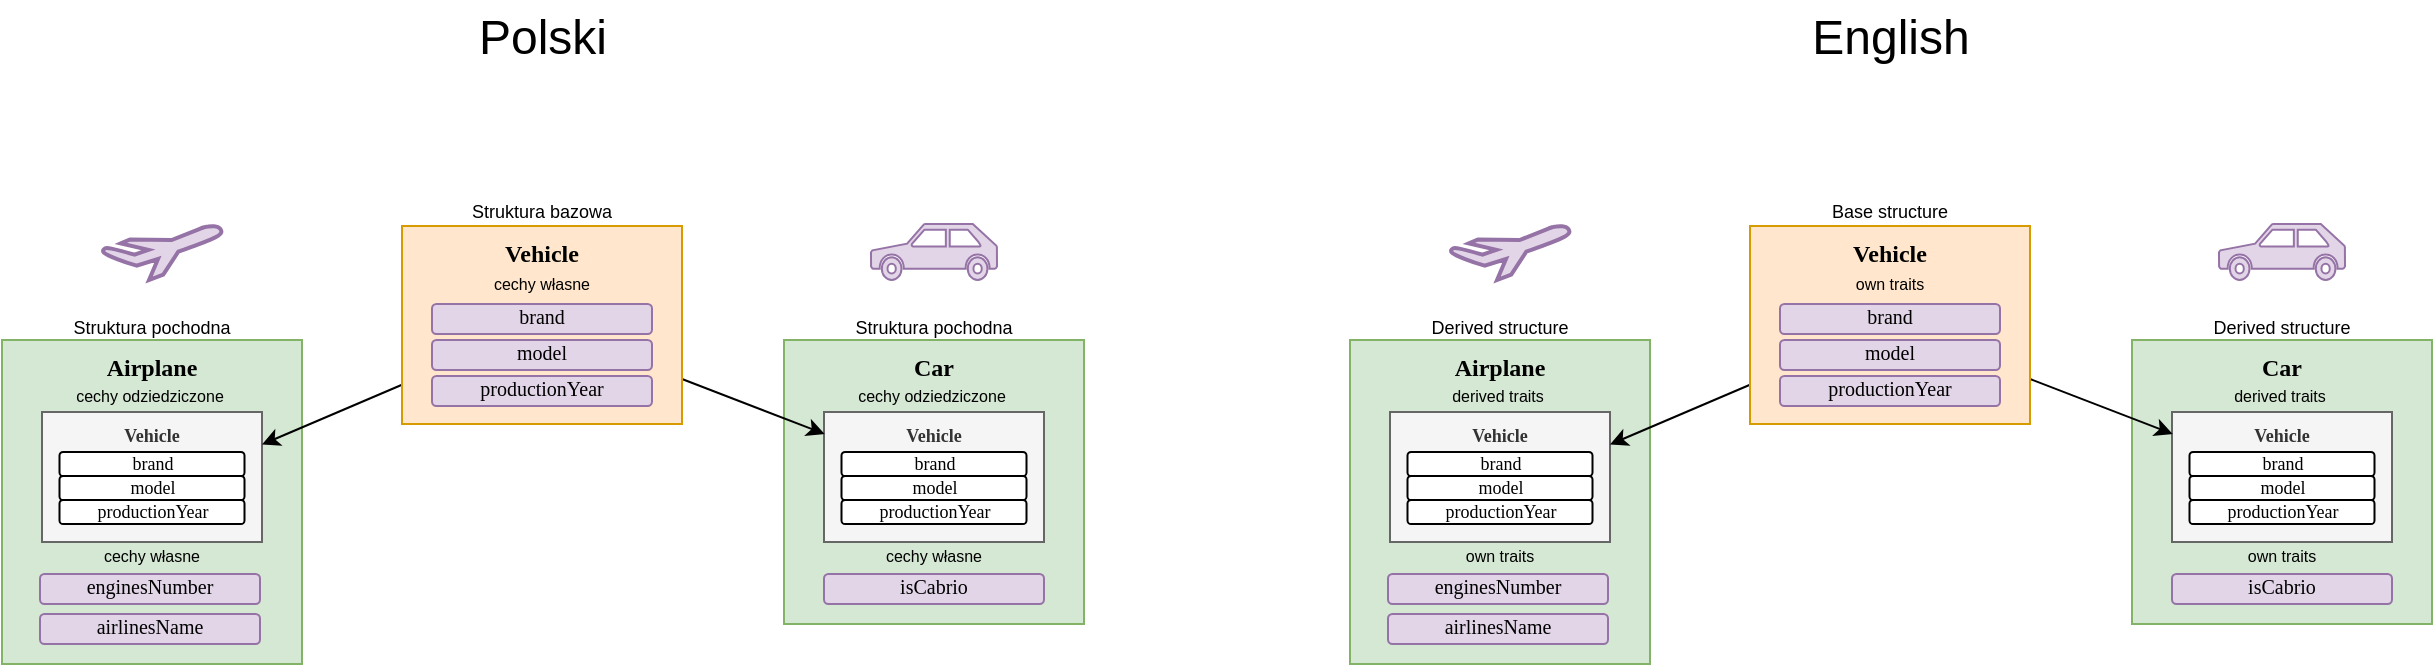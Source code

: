 <mxfile version="16.5.1" type="device"><diagram id="FA72jK3gxTCuzOSXWrVW" name="Page-1"><mxGraphModel dx="1088" dy="845" grid="0" gridSize="10" guides="1" tooltips="1" connect="1" arrows="1" fold="1" page="1" pageScale="1" pageWidth="1200" pageHeight="1920" math="0" shadow="0"><root><mxCell id="0"/><mxCell id="1" parent="0"/><mxCell id="y1GHWSQ3GuuM02xLXx7a-5" value="Car" style="rounded=0;whiteSpace=wrap;html=1;fillColor=#d5e8d4;strokeColor=#82b366;fontStyle=1;verticalAlign=top;fontFamily=Jetbrains Mono;" vertex="1" parent="1"><mxGeometry x="541" y="308" width="150" height="142" as="geometry"/></mxCell><mxCell id="y1GHWSQ3GuuM02xLXx7a-6" value="isCabrio" style="rounded=1;whiteSpace=wrap;html=1;align=center;fontFamily=Jetbrains Mono;fontSize=10;spacing=0;spacingBottom=3;fillColor=#e1d5e7;strokeColor=#9673a6;" vertex="1" parent="1"><mxGeometry x="561" y="425" width="110" height="15" as="geometry"/></mxCell><mxCell id="y1GHWSQ3GuuM02xLXx7a-19" value="" style="group" vertex="1" connectable="0" parent="1"><mxGeometry x="561" y="344" width="110" height="65" as="geometry"/></mxCell><mxCell id="y1GHWSQ3GuuM02xLXx7a-11" value="Vehicle" style="rounded=0;whiteSpace=wrap;html=1;fillColor=#f5f5f5;strokeColor=#666666;fontStyle=1;verticalAlign=top;fontFamily=Jetbrains Mono;fontSize=9;fontColor=#333333;" vertex="1" parent="y1GHWSQ3GuuM02xLXx7a-19"><mxGeometry width="110" height="65" as="geometry"/></mxCell><mxCell id="y1GHWSQ3GuuM02xLXx7a-12" value="brand" style="rounded=1;whiteSpace=wrap;html=1;align=center;fontFamily=Jetbrains Mono;fontSize=9;spacing=0;spacingBottom=0;" vertex="1" parent="y1GHWSQ3GuuM02xLXx7a-19"><mxGeometry x="8.75" y="20" width="92.5" height="12" as="geometry"/></mxCell><mxCell id="y1GHWSQ3GuuM02xLXx7a-13" value="model" style="rounded=1;whiteSpace=wrap;html=1;align=center;fontFamily=Jetbrains Mono;fontSize=9;spacing=0;spacingBottom=0;" vertex="1" parent="y1GHWSQ3GuuM02xLXx7a-19"><mxGeometry x="8.75" y="32" width="92.5" height="12" as="geometry"/></mxCell><mxCell id="y1GHWSQ3GuuM02xLXx7a-14" value="productionYear" style="rounded=1;whiteSpace=wrap;html=1;align=center;fontFamily=Jetbrains Mono;fontSize=9;spacing=0;spacingBottom=0;" vertex="1" parent="y1GHWSQ3GuuM02xLXx7a-19"><mxGeometry x="8.75" y="44" width="92.5" height="12" as="geometry"/></mxCell><mxCell id="y1GHWSQ3GuuM02xLXx7a-9" style="rounded=0;orthogonalLoop=1;jettySize=auto;html=1;fontFamily=Jetbrains Mono;fontSize=10;entryX=0.003;entryY=0.169;entryDx=0;entryDy=0;entryPerimeter=0;" edge="1" parent="1" source="y1GHWSQ3GuuM02xLXx7a-1" target="y1GHWSQ3GuuM02xLXx7a-11"><mxGeometry relative="1" as="geometry"><mxPoint x="560" y="370" as="targetPoint"/></mxGeometry></mxCell><mxCell id="y1GHWSQ3GuuM02xLXx7a-21" value="Struktura pochodna" style="text;html=1;strokeColor=none;fillColor=none;align=center;verticalAlign=middle;whiteSpace=wrap;rounded=0;fontFamily=Helvetica;fontSize=9;" vertex="1" parent="1"><mxGeometry x="561" y="295" width="110" height="13" as="geometry"/></mxCell><mxCell id="y1GHWSQ3GuuM02xLXx7a-22" value="cechy odziedziczone" style="text;html=1;strokeColor=none;fillColor=none;align=center;verticalAlign=middle;whiteSpace=wrap;rounded=0;fontFamily=Helvetica;fontSize=8;" vertex="1" parent="1"><mxGeometry x="560" y="331" width="110" height="9" as="geometry"/></mxCell><mxCell id="y1GHWSQ3GuuM02xLXx7a-23" value="cechy własne" style="text;html=1;strokeColor=none;fillColor=none;align=center;verticalAlign=middle;whiteSpace=wrap;rounded=0;fontFamily=Helvetica;fontSize=8;" vertex="1" parent="1"><mxGeometry x="561" y="410" width="110" height="11" as="geometry"/></mxCell><mxCell id="y1GHWSQ3GuuM02xLXx7a-24" value="Struktura bazowa" style="text;html=1;strokeColor=none;fillColor=none;align=center;verticalAlign=middle;whiteSpace=wrap;rounded=0;fontFamily=Helvetica;fontSize=9;" vertex="1" parent="1"><mxGeometry x="365" y="237" width="110" height="13" as="geometry"/></mxCell><mxCell id="y1GHWSQ3GuuM02xLXx7a-27" value="" style="shape=mxgraph.signs.transportation.car_3;html=1;pointerEvents=1;fillColor=#e1d5e7;strokeColor=#9673a6;verticalLabelPosition=bottom;verticalAlign=top;align=center;fontFamily=Helvetica;fontSize=9;" vertex="1" parent="1"><mxGeometry x="584.5" y="250" width="63" height="28" as="geometry"/></mxCell><mxCell id="y1GHWSQ3GuuM02xLXx7a-29" value="Airplane" style="rounded=0;whiteSpace=wrap;html=1;fillColor=#d5e8d4;strokeColor=#82b366;fontStyle=1;verticalAlign=top;fontFamily=Jetbrains Mono;" vertex="1" parent="1"><mxGeometry x="150" y="308" width="150" height="162" as="geometry"/></mxCell><mxCell id="y1GHWSQ3GuuM02xLXx7a-30" value="airlinesName" style="rounded=1;whiteSpace=wrap;html=1;align=center;fontFamily=Jetbrains Mono;fontSize=10;spacing=0;spacingBottom=3;fillColor=#e1d5e7;strokeColor=#9673a6;" vertex="1" parent="1"><mxGeometry x="169" y="445" width="110" height="15" as="geometry"/></mxCell><mxCell id="y1GHWSQ3GuuM02xLXx7a-31" value="" style="group" vertex="1" connectable="0" parent="1"><mxGeometry x="170" y="344" width="110" height="65" as="geometry"/></mxCell><mxCell id="y1GHWSQ3GuuM02xLXx7a-32" value="Vehicle" style="rounded=0;whiteSpace=wrap;html=1;fillColor=#f5f5f5;strokeColor=#666666;fontStyle=1;verticalAlign=top;fontFamily=Jetbrains Mono;fontSize=9;fontColor=#333333;" vertex="1" parent="y1GHWSQ3GuuM02xLXx7a-31"><mxGeometry width="110" height="65" as="geometry"/></mxCell><mxCell id="y1GHWSQ3GuuM02xLXx7a-33" value="brand" style="rounded=1;whiteSpace=wrap;html=1;align=center;fontFamily=Jetbrains Mono;fontSize=9;spacing=0;spacingBottom=0;" vertex="1" parent="y1GHWSQ3GuuM02xLXx7a-31"><mxGeometry x="8.75" y="20" width="92.5" height="12" as="geometry"/></mxCell><mxCell id="y1GHWSQ3GuuM02xLXx7a-34" value="model" style="rounded=1;whiteSpace=wrap;html=1;align=center;fontFamily=Jetbrains Mono;fontSize=9;spacing=0;spacingBottom=0;" vertex="1" parent="y1GHWSQ3GuuM02xLXx7a-31"><mxGeometry x="8.75" y="32" width="92.5" height="12" as="geometry"/></mxCell><mxCell id="y1GHWSQ3GuuM02xLXx7a-35" value="productionYear" style="rounded=1;whiteSpace=wrap;html=1;align=center;fontFamily=Jetbrains Mono;fontSize=9;spacing=0;spacingBottom=0;" vertex="1" parent="y1GHWSQ3GuuM02xLXx7a-31"><mxGeometry x="8.75" y="44" width="92.5" height="12" as="geometry"/></mxCell><mxCell id="y1GHWSQ3GuuM02xLXx7a-36" value="Struktura pochodna" style="text;html=1;strokeColor=none;fillColor=none;align=center;verticalAlign=middle;whiteSpace=wrap;rounded=0;fontFamily=Helvetica;fontSize=9;" vertex="1" parent="1"><mxGeometry x="170" y="295" width="110" height="13" as="geometry"/></mxCell><mxCell id="y1GHWSQ3GuuM02xLXx7a-37" value="cechy odziedziczone" style="text;html=1;strokeColor=none;fillColor=none;align=center;verticalAlign=middle;whiteSpace=wrap;rounded=0;fontFamily=Helvetica;fontSize=8;" vertex="1" parent="1"><mxGeometry x="169" y="331" width="110" height="9" as="geometry"/></mxCell><mxCell id="y1GHWSQ3GuuM02xLXx7a-38" value="cechy własne" style="text;html=1;strokeColor=none;fillColor=none;align=center;verticalAlign=middle;whiteSpace=wrap;rounded=0;fontFamily=Helvetica;fontSize=8;" vertex="1" parent="1"><mxGeometry x="170" y="410" width="110" height="11" as="geometry"/></mxCell><mxCell id="y1GHWSQ3GuuM02xLXx7a-39" style="edgeStyle=none;rounded=0;orthogonalLoop=1;jettySize=auto;html=1;entryX=1;entryY=0.25;entryDx=0;entryDy=0;fontFamily=Helvetica;fontSize=9;" edge="1" parent="1" source="y1GHWSQ3GuuM02xLXx7a-1" target="y1GHWSQ3GuuM02xLXx7a-32"><mxGeometry relative="1" as="geometry"/></mxCell><mxCell id="y1GHWSQ3GuuM02xLXx7a-40" value="" style="verticalLabelPosition=bottom;html=1;verticalAlign=top;strokeWidth=2;shape=mxgraph.lean_mapping.airplane_7;fontFamily=Helvetica;fontSize=9;fillColor=#e1d5e7;strokeColor=#9673a6;" vertex="1" parent="1"><mxGeometry x="200" y="251" width="60" height="27" as="geometry"/></mxCell><mxCell id="y1GHWSQ3GuuM02xLXx7a-42" value="enginesNumber" style="rounded=1;whiteSpace=wrap;html=1;align=center;fontFamily=Jetbrains Mono;fontSize=10;spacing=0;spacingBottom=3;fillColor=#e1d5e7;strokeColor=#9673a6;" vertex="1" parent="1"><mxGeometry x="169" y="425" width="110" height="15" as="geometry"/></mxCell><mxCell id="y1GHWSQ3GuuM02xLXx7a-1" value="Vehicle" style="rounded=0;whiteSpace=wrap;html=1;fillColor=#ffe6cc;strokeColor=#d79b00;fontStyle=1;verticalAlign=top;fontFamily=Jetbrains Mono;" vertex="1" parent="1"><mxGeometry x="350" y="251" width="140" height="99" as="geometry"/></mxCell><mxCell id="y1GHWSQ3GuuM02xLXx7a-2" value="brand" style="rounded=1;whiteSpace=wrap;html=1;align=center;fontFamily=Jetbrains Mono;fontSize=10;spacing=0;spacingBottom=3;fillColor=#e1d5e7;strokeColor=#9673a6;" vertex="1" parent="1"><mxGeometry x="365" y="290" width="110" height="15" as="geometry"/></mxCell><mxCell id="y1GHWSQ3GuuM02xLXx7a-3" value="model" style="rounded=1;whiteSpace=wrap;html=1;align=center;fontFamily=Jetbrains Mono;fontSize=10;spacing=0;spacingBottom=3;fillColor=#e1d5e7;strokeColor=#9673a6;" vertex="1" parent="1"><mxGeometry x="365" y="308" width="110" height="15" as="geometry"/></mxCell><mxCell id="y1GHWSQ3GuuM02xLXx7a-4" value="productionYear" style="rounded=1;whiteSpace=wrap;html=1;align=center;fontFamily=Jetbrains Mono;fontSize=10;spacing=0;spacingBottom=3;fillColor=#e1d5e7;strokeColor=#9673a6;" vertex="1" parent="1"><mxGeometry x="365" y="326" width="110" height="15" as="geometry"/></mxCell><mxCell id="y1GHWSQ3GuuM02xLXx7a-43" value="cechy własne" style="text;html=1;strokeColor=none;fillColor=none;align=center;verticalAlign=middle;whiteSpace=wrap;rounded=0;fontFamily=Helvetica;fontSize=8;" vertex="1" parent="1"><mxGeometry x="365" y="270" width="110" height="20" as="geometry"/></mxCell><mxCell id="y1GHWSQ3GuuM02xLXx7a-44" value="Car" style="rounded=0;whiteSpace=wrap;html=1;fillColor=#d5e8d4;strokeColor=#82b366;fontStyle=1;verticalAlign=top;fontFamily=Jetbrains Mono;" vertex="1" parent="1"><mxGeometry x="1215" y="308" width="150" height="142" as="geometry"/></mxCell><mxCell id="y1GHWSQ3GuuM02xLXx7a-45" value="isCabrio" style="rounded=1;whiteSpace=wrap;html=1;align=center;fontFamily=Jetbrains Mono;fontSize=10;spacing=0;spacingBottom=3;fillColor=#e1d5e7;strokeColor=#9673a6;" vertex="1" parent="1"><mxGeometry x="1235" y="425" width="110" height="15" as="geometry"/></mxCell><mxCell id="y1GHWSQ3GuuM02xLXx7a-46" value="" style="group" vertex="1" connectable="0" parent="1"><mxGeometry x="1235" y="344" width="110" height="65" as="geometry"/></mxCell><mxCell id="y1GHWSQ3GuuM02xLXx7a-47" value="Vehicle" style="rounded=0;whiteSpace=wrap;html=1;fillColor=#f5f5f5;strokeColor=#666666;fontStyle=1;verticalAlign=top;fontFamily=Jetbrains Mono;fontSize=9;fontColor=#333333;" vertex="1" parent="y1GHWSQ3GuuM02xLXx7a-46"><mxGeometry width="110" height="65" as="geometry"/></mxCell><mxCell id="y1GHWSQ3GuuM02xLXx7a-48" value="brand" style="rounded=1;whiteSpace=wrap;html=1;align=center;fontFamily=Jetbrains Mono;fontSize=9;spacing=0;spacingBottom=0;" vertex="1" parent="y1GHWSQ3GuuM02xLXx7a-46"><mxGeometry x="8.75" y="20" width="92.5" height="12" as="geometry"/></mxCell><mxCell id="y1GHWSQ3GuuM02xLXx7a-49" value="model" style="rounded=1;whiteSpace=wrap;html=1;align=center;fontFamily=Jetbrains Mono;fontSize=9;spacing=0;spacingBottom=0;" vertex="1" parent="y1GHWSQ3GuuM02xLXx7a-46"><mxGeometry x="8.75" y="32" width="92.5" height="12" as="geometry"/></mxCell><mxCell id="y1GHWSQ3GuuM02xLXx7a-50" value="productionYear" style="rounded=1;whiteSpace=wrap;html=1;align=center;fontFamily=Jetbrains Mono;fontSize=9;spacing=0;spacingBottom=0;" vertex="1" parent="y1GHWSQ3GuuM02xLXx7a-46"><mxGeometry x="8.75" y="44" width="92.5" height="12" as="geometry"/></mxCell><mxCell id="y1GHWSQ3GuuM02xLXx7a-51" style="rounded=0;orthogonalLoop=1;jettySize=auto;html=1;fontFamily=Jetbrains Mono;fontSize=10;entryX=0.003;entryY=0.169;entryDx=0;entryDy=0;entryPerimeter=0;" edge="1" parent="1" source="y1GHWSQ3GuuM02xLXx7a-70" target="y1GHWSQ3GuuM02xLXx7a-47"><mxGeometry relative="1" as="geometry"><mxPoint x="1234" y="370" as="targetPoint"/></mxGeometry></mxCell><mxCell id="y1GHWSQ3GuuM02xLXx7a-52" value="Derived structure" style="text;html=1;strokeColor=none;fillColor=none;align=center;verticalAlign=middle;whiteSpace=wrap;rounded=0;fontFamily=Helvetica;fontSize=9;" vertex="1" parent="1"><mxGeometry x="1235" y="295" width="110" height="13" as="geometry"/></mxCell><mxCell id="y1GHWSQ3GuuM02xLXx7a-53" value="derived traits" style="text;html=1;strokeColor=none;fillColor=none;align=center;verticalAlign=middle;whiteSpace=wrap;rounded=0;fontFamily=Helvetica;fontSize=8;" vertex="1" parent="1"><mxGeometry x="1234" y="331" width="110" height="9" as="geometry"/></mxCell><mxCell id="y1GHWSQ3GuuM02xLXx7a-54" value="own traits" style="text;html=1;strokeColor=none;fillColor=none;align=center;verticalAlign=middle;whiteSpace=wrap;rounded=0;fontFamily=Helvetica;fontSize=8;" vertex="1" parent="1"><mxGeometry x="1235" y="410" width="110" height="11" as="geometry"/></mxCell><mxCell id="y1GHWSQ3GuuM02xLXx7a-55" value="Base structure" style="text;html=1;strokeColor=none;fillColor=none;align=center;verticalAlign=middle;whiteSpace=wrap;rounded=0;fontFamily=Helvetica;fontSize=9;" vertex="1" parent="1"><mxGeometry x="1039" y="237" width="110" height="13" as="geometry"/></mxCell><mxCell id="y1GHWSQ3GuuM02xLXx7a-56" value="" style="shape=mxgraph.signs.transportation.car_3;html=1;pointerEvents=1;fillColor=#e1d5e7;strokeColor=#9673a6;verticalLabelPosition=bottom;verticalAlign=top;align=center;fontFamily=Helvetica;fontSize=9;" vertex="1" parent="1"><mxGeometry x="1258.5" y="250" width="63" height="28" as="geometry"/></mxCell><mxCell id="y1GHWSQ3GuuM02xLXx7a-57" value="Airplane" style="rounded=0;whiteSpace=wrap;html=1;fillColor=#d5e8d4;strokeColor=#82b366;fontStyle=1;verticalAlign=top;fontFamily=Jetbrains Mono;" vertex="1" parent="1"><mxGeometry x="824" y="308" width="150" height="162" as="geometry"/></mxCell><mxCell id="y1GHWSQ3GuuM02xLXx7a-58" value="airlinesName" style="rounded=1;whiteSpace=wrap;html=1;align=center;fontFamily=Jetbrains Mono;fontSize=10;spacing=0;spacingBottom=3;fillColor=#e1d5e7;strokeColor=#9673a6;" vertex="1" parent="1"><mxGeometry x="843" y="445" width="110" height="15" as="geometry"/></mxCell><mxCell id="y1GHWSQ3GuuM02xLXx7a-59" value="" style="group" vertex="1" connectable="0" parent="1"><mxGeometry x="844" y="344" width="110" height="65" as="geometry"/></mxCell><mxCell id="y1GHWSQ3GuuM02xLXx7a-60" value="Vehicle" style="rounded=0;whiteSpace=wrap;html=1;fillColor=#f5f5f5;strokeColor=#666666;fontStyle=1;verticalAlign=top;fontFamily=Jetbrains Mono;fontSize=9;fontColor=#333333;" vertex="1" parent="y1GHWSQ3GuuM02xLXx7a-59"><mxGeometry width="110" height="65" as="geometry"/></mxCell><mxCell id="y1GHWSQ3GuuM02xLXx7a-61" value="brand" style="rounded=1;whiteSpace=wrap;html=1;align=center;fontFamily=Jetbrains Mono;fontSize=9;spacing=0;spacingBottom=0;" vertex="1" parent="y1GHWSQ3GuuM02xLXx7a-59"><mxGeometry x="8.75" y="20" width="92.5" height="12" as="geometry"/></mxCell><mxCell id="y1GHWSQ3GuuM02xLXx7a-62" value="model" style="rounded=1;whiteSpace=wrap;html=1;align=center;fontFamily=Jetbrains Mono;fontSize=9;spacing=0;spacingBottom=0;" vertex="1" parent="y1GHWSQ3GuuM02xLXx7a-59"><mxGeometry x="8.75" y="32" width="92.5" height="12" as="geometry"/></mxCell><mxCell id="y1GHWSQ3GuuM02xLXx7a-63" value="productionYear" style="rounded=1;whiteSpace=wrap;html=1;align=center;fontFamily=Jetbrains Mono;fontSize=9;spacing=0;spacingBottom=0;" vertex="1" parent="y1GHWSQ3GuuM02xLXx7a-59"><mxGeometry x="8.75" y="44" width="92.5" height="12" as="geometry"/></mxCell><mxCell id="y1GHWSQ3GuuM02xLXx7a-64" value="Derived structure" style="text;html=1;strokeColor=none;fillColor=none;align=center;verticalAlign=middle;whiteSpace=wrap;rounded=0;fontFamily=Helvetica;fontSize=9;" vertex="1" parent="1"><mxGeometry x="844" y="295" width="110" height="13" as="geometry"/></mxCell><mxCell id="y1GHWSQ3GuuM02xLXx7a-65" value="derived traits" style="text;html=1;strokeColor=none;fillColor=none;align=center;verticalAlign=middle;whiteSpace=wrap;rounded=0;fontFamily=Helvetica;fontSize=8;" vertex="1" parent="1"><mxGeometry x="843" y="331" width="110" height="9" as="geometry"/></mxCell><mxCell id="y1GHWSQ3GuuM02xLXx7a-66" value="own traits" style="text;html=1;strokeColor=none;fillColor=none;align=center;verticalAlign=middle;whiteSpace=wrap;rounded=0;fontFamily=Helvetica;fontSize=8;" vertex="1" parent="1"><mxGeometry x="844" y="410" width="110" height="11" as="geometry"/></mxCell><mxCell id="y1GHWSQ3GuuM02xLXx7a-67" style="edgeStyle=none;rounded=0;orthogonalLoop=1;jettySize=auto;html=1;entryX=1;entryY=0.25;entryDx=0;entryDy=0;fontFamily=Helvetica;fontSize=9;" edge="1" parent="1" source="y1GHWSQ3GuuM02xLXx7a-70" target="y1GHWSQ3GuuM02xLXx7a-60"><mxGeometry relative="1" as="geometry"/></mxCell><mxCell id="y1GHWSQ3GuuM02xLXx7a-68" value="" style="verticalLabelPosition=bottom;html=1;verticalAlign=top;strokeWidth=2;shape=mxgraph.lean_mapping.airplane_7;fontFamily=Helvetica;fontSize=9;fillColor=#e1d5e7;strokeColor=#9673a6;" vertex="1" parent="1"><mxGeometry x="874" y="251" width="60" height="27" as="geometry"/></mxCell><mxCell id="y1GHWSQ3GuuM02xLXx7a-69" value="enginesNumber" style="rounded=1;whiteSpace=wrap;html=1;align=center;fontFamily=Jetbrains Mono;fontSize=10;spacing=0;spacingBottom=3;fillColor=#e1d5e7;strokeColor=#9673a6;" vertex="1" parent="1"><mxGeometry x="843" y="425" width="110" height="15" as="geometry"/></mxCell><mxCell id="y1GHWSQ3GuuM02xLXx7a-70" value="Vehicle" style="rounded=0;whiteSpace=wrap;html=1;fillColor=#ffe6cc;strokeColor=#d79b00;fontStyle=1;verticalAlign=top;fontFamily=Jetbrains Mono;" vertex="1" parent="1"><mxGeometry x="1024" y="251" width="140" height="99" as="geometry"/></mxCell><mxCell id="y1GHWSQ3GuuM02xLXx7a-71" value="brand" style="rounded=1;whiteSpace=wrap;html=1;align=center;fontFamily=Jetbrains Mono;fontSize=10;spacing=0;spacingBottom=3;fillColor=#e1d5e7;strokeColor=#9673a6;" vertex="1" parent="1"><mxGeometry x="1039" y="290" width="110" height="15" as="geometry"/></mxCell><mxCell id="y1GHWSQ3GuuM02xLXx7a-72" value="model" style="rounded=1;whiteSpace=wrap;html=1;align=center;fontFamily=Jetbrains Mono;fontSize=10;spacing=0;spacingBottom=3;fillColor=#e1d5e7;strokeColor=#9673a6;" vertex="1" parent="1"><mxGeometry x="1039" y="308" width="110" height="15" as="geometry"/></mxCell><mxCell id="y1GHWSQ3GuuM02xLXx7a-73" value="productionYear" style="rounded=1;whiteSpace=wrap;html=1;align=center;fontFamily=Jetbrains Mono;fontSize=10;spacing=0;spacingBottom=3;fillColor=#e1d5e7;strokeColor=#9673a6;" vertex="1" parent="1"><mxGeometry x="1039" y="326" width="110" height="15" as="geometry"/></mxCell><mxCell id="y1GHWSQ3GuuM02xLXx7a-74" value="own traits" style="text;html=1;strokeColor=none;fillColor=none;align=center;verticalAlign=middle;whiteSpace=wrap;rounded=0;fontFamily=Helvetica;fontSize=8;" vertex="1" parent="1"><mxGeometry x="1039" y="270" width="110" height="20" as="geometry"/></mxCell><mxCell id="y1GHWSQ3GuuM02xLXx7a-75" value="Polski" style="text;html=1;strokeColor=none;fillColor=none;align=center;verticalAlign=middle;whiteSpace=wrap;rounded=0;fontFamily=Helvetica;fontSize=24;" vertex="1" parent="1"><mxGeometry x="322.5" y="138" width="195" height="38" as="geometry"/></mxCell><mxCell id="y1GHWSQ3GuuM02xLXx7a-76" value="English" style="text;html=1;strokeColor=none;fillColor=none;align=center;verticalAlign=middle;whiteSpace=wrap;rounded=0;fontFamily=Helvetica;fontSize=24;" vertex="1" parent="1"><mxGeometry x="996.5" y="138" width="195" height="38" as="geometry"/></mxCell></root></mxGraphModel></diagram></mxfile>